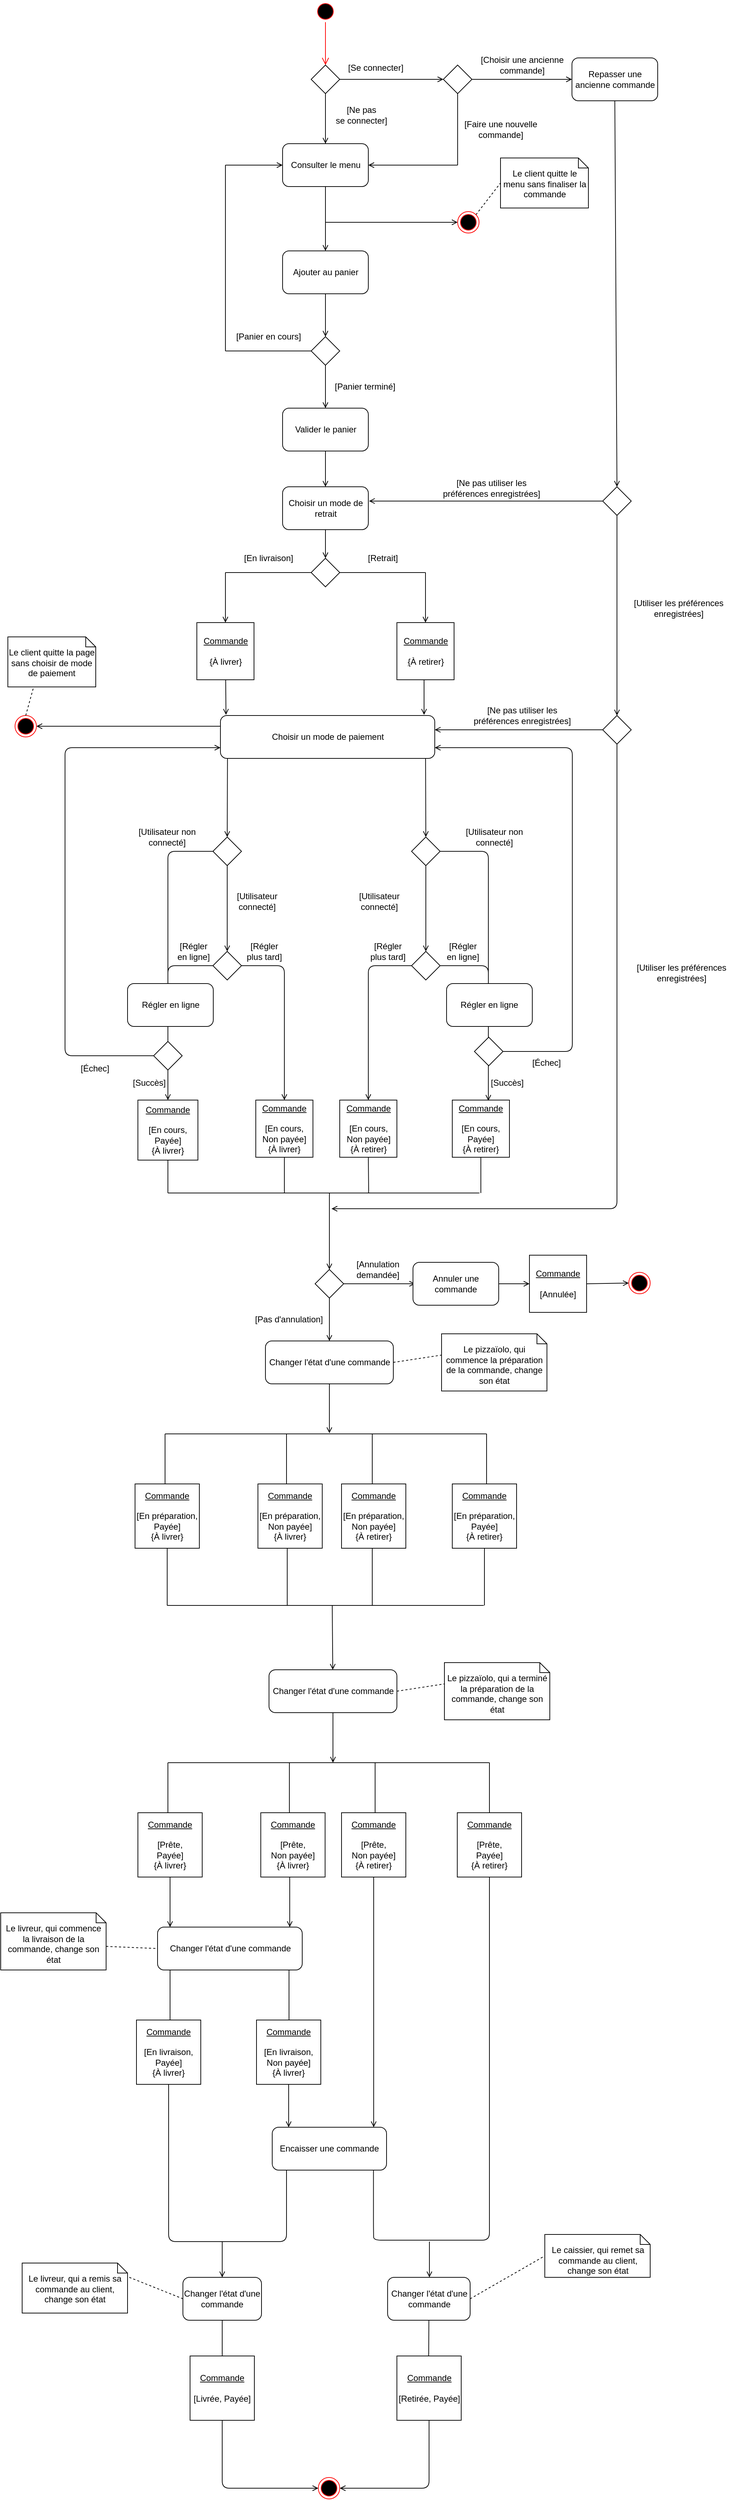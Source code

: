 <mxfile version="13.3.1" type="device"><diagram name="Page-1" id="0783ab3e-0a74-02c8-0abd-f7b4e66b4bec"><mxGraphModel dx="2272" dy="823" grid="1" gridSize="10" guides="1" tooltips="1" connect="1" arrows="1" fold="1" page="1" pageScale="1" pageWidth="850" pageHeight="1100" background="#ffffff" math="0" shadow="0"><root><mxCell id="0"/><mxCell id="1" parent="0"/><mxCell id="glDgm6ormkpjMFwb1LlY-1" value="" style="ellipse;html=1;shape=startState;fillColor=#000000;strokeColor=#ff0000;" parent="1" vertex="1"><mxGeometry x="-30.5" y="470" width="30" height="30" as="geometry"/></mxCell><mxCell id="glDgm6ormkpjMFwb1LlY-2" value="" style="edgeStyle=orthogonalEdgeStyle;html=1;verticalAlign=bottom;endArrow=open;endSize=8;strokeColor=#ff0000;" parent="1" source="glDgm6ormkpjMFwb1LlY-1" edge="1"><mxGeometry relative="1" as="geometry"><mxPoint x="-15.5" y="560" as="targetPoint"/></mxGeometry></mxCell><mxCell id="glDgm6ormkpjMFwb1LlY-3" value="" style="rhombus;whiteSpace=wrap;html=1;" parent="1" vertex="1"><mxGeometry x="-35.5" y="560" width="40" height="40" as="geometry"/></mxCell><mxCell id="glDgm6ormkpjMFwb1LlY-4" value="" style="endArrow=open;html=1;exitX=1;exitY=0.5;exitDx=0;exitDy=0;endFill=0;" parent="1" source="glDgm6ormkpjMFwb1LlY-3" edge="1"><mxGeometry width="50" height="50" relative="1" as="geometry"><mxPoint x="9.5" y="580" as="sourcePoint"/><mxPoint x="149.5" y="580" as="targetPoint"/></mxGeometry></mxCell><mxCell id="glDgm6ormkpjMFwb1LlY-5" value="[Se connecter]" style="text;html=1;strokeColor=none;fillColor=none;align=center;verticalAlign=middle;whiteSpace=wrap;rounded=0;" parent="1" vertex="1"><mxGeometry x="9.5" y="554" width="90" height="20" as="geometry"/></mxCell><mxCell id="glDgm6ormkpjMFwb1LlY-6" value="" style="endArrow=none;html=1;exitX=0.5;exitY=1;exitDx=0;exitDy=0;" parent="1" source="glDgm6ormkpjMFwb1LlY-3" edge="1"><mxGeometry width="50" height="50" relative="1" as="geometry"><mxPoint x="279.5" y="670" as="sourcePoint"/><mxPoint x="-15.5" y="670" as="targetPoint"/></mxGeometry></mxCell><mxCell id="glDgm6ormkpjMFwb1LlY-7" value="[Ne pas&lt;br&gt;se connecter]" style="text;html=1;strokeColor=none;fillColor=none;align=center;verticalAlign=middle;whiteSpace=wrap;rounded=0;" parent="1" vertex="1"><mxGeometry x="-10.5" y="620" width="90" height="20" as="geometry"/></mxCell><mxCell id="t5PYLolgCMdTiSlX-gau-7" value="" style="edgeStyle=orthogonalEdgeStyle;rounded=0;orthogonalLoop=1;jettySize=auto;html=1;startArrow=open;startFill=0;endArrow=none;endFill=0;" parent="1" source="glDgm6ormkpjMFwb1LlY-8" target="glDgm6ormkpjMFwb1LlY-3" edge="1"><mxGeometry relative="1" as="geometry"/></mxCell><mxCell id="glDgm6ormkpjMFwb1LlY-8" value="Consulter le menu" style="rounded=1;whiteSpace=wrap;html=1;" parent="1" vertex="1"><mxGeometry x="-75.5" y="670" width="120" height="60" as="geometry"/></mxCell><mxCell id="glDgm6ormkpjMFwb1LlY-9" value="Repasser une ancienne commande" style="rounded=1;whiteSpace=wrap;html=1;" parent="1" vertex="1"><mxGeometry x="329.5" y="550" width="120" height="60" as="geometry"/></mxCell><mxCell id="glDgm6ormkpjMFwb1LlY-12" value="" style="rhombus;whiteSpace=wrap;html=1;" parent="1" vertex="1"><mxGeometry x="149.5" y="560" width="40" height="40" as="geometry"/></mxCell><mxCell id="glDgm6ormkpjMFwb1LlY-13" value="" style="endArrow=open;html=1;exitX=1;exitY=0.5;exitDx=0;exitDy=0;entryX=0;entryY=0.5;entryDx=0;entryDy=0;endFill=0;" parent="1" source="glDgm6ormkpjMFwb1LlY-12" target="glDgm6ormkpjMFwb1LlY-9" edge="1"><mxGeometry width="50" height="50" relative="1" as="geometry"><mxPoint x="279.5" y="670" as="sourcePoint"/><mxPoint x="329.5" y="620" as="targetPoint"/></mxGeometry></mxCell><mxCell id="glDgm6ormkpjMFwb1LlY-14" value="" style="endArrow=none;html=1;entryX=0.5;entryY=1;entryDx=0;entryDy=0;" parent="1" target="glDgm6ormkpjMFwb1LlY-12" edge="1"><mxGeometry width="50" height="50" relative="1" as="geometry"><mxPoint x="169.5" y="700" as="sourcePoint"/><mxPoint x="329.5" y="620" as="targetPoint"/></mxGeometry></mxCell><mxCell id="glDgm6ormkpjMFwb1LlY-15" value="" style="endArrow=none;html=1;exitX=1;exitY=0.5;exitDx=0;exitDy=0;startArrow=open;startFill=0;" parent="1" source="glDgm6ormkpjMFwb1LlY-8" edge="1"><mxGeometry width="50" height="50" relative="1" as="geometry"><mxPoint x="279.5" y="670" as="sourcePoint"/><mxPoint x="169.5" y="700" as="targetPoint"/></mxGeometry></mxCell><mxCell id="glDgm6ormkpjMFwb1LlY-16" value="" style="endArrow=none;html=1;entryX=0.5;entryY=1;entryDx=0;entryDy=0;endFill=0;startArrow=open;startFill=0;" parent="1" target="glDgm6ormkpjMFwb1LlY-8" edge="1"><mxGeometry width="50" height="50" relative="1" as="geometry"><mxPoint x="-15.5" y="820" as="sourcePoint"/><mxPoint x="369.5" y="790" as="targetPoint"/></mxGeometry></mxCell><mxCell id="glDgm6ormkpjMFwb1LlY-17" value="" style="endArrow=open;html=1;endFill=0;" parent="1" edge="1"><mxGeometry width="50" height="50" relative="1" as="geometry"><mxPoint x="-15.5" y="780" as="sourcePoint"/><mxPoint x="169.5" y="780" as="targetPoint"/></mxGeometry></mxCell><mxCell id="glDgm6ormkpjMFwb1LlY-19" value="&lt;br&gt;Le client quitte le menu sans finaliser la commande" style="shape=note;whiteSpace=wrap;html=1;size=14;verticalAlign=top;align=center;spacingTop=-6;" parent="1" vertex="1"><mxGeometry x="229.5" y="690" width="123" height="70" as="geometry"/></mxCell><mxCell id="glDgm6ormkpjMFwb1LlY-20" value="" style="endArrow=none;dashed=1;html=1;exitX=1;exitY=0;exitDx=0;exitDy=0;entryX=0;entryY=0.5;entryDx=0;entryDy=0;entryPerimeter=0;" parent="1" source="t5PYLolgCMdTiSlX-gau-8" target="glDgm6ormkpjMFwb1LlY-19" edge="1"><mxGeometry width="50" height="50" relative="1" as="geometry"><mxPoint x="203.642" y="765.858" as="sourcePoint"/><mxPoint x="369.5" y="790" as="targetPoint"/></mxGeometry></mxCell><mxCell id="glDgm6ormkpjMFwb1LlY-21" value="Ajouter au panier" style="rounded=1;whiteSpace=wrap;html=1;" parent="1" vertex="1"><mxGeometry x="-75.5" y="820" width="120" height="60" as="geometry"/></mxCell><mxCell id="glDgm6ormkpjMFwb1LlY-22" value="" style="endArrow=open;html=1;exitX=0.5;exitY=1;exitDx=0;exitDy=0;endFill=0;" parent="1" source="glDgm6ormkpjMFwb1LlY-21" edge="1"><mxGeometry width="50" height="50" relative="1" as="geometry"><mxPoint x="214.5" y="840" as="sourcePoint"/><mxPoint x="-15.5" y="940" as="targetPoint"/></mxGeometry></mxCell><mxCell id="glDgm6ormkpjMFwb1LlY-23" value="" style="rhombus;whiteSpace=wrap;html=1;" parent="1" vertex="1"><mxGeometry x="-35.5" y="940" width="40" height="40" as="geometry"/></mxCell><mxCell id="glDgm6ormkpjMFwb1LlY-24" value="" style="endArrow=none;html=1;exitX=0;exitY=0.5;exitDx=0;exitDy=0;" parent="1" source="glDgm6ormkpjMFwb1LlY-23" edge="1"><mxGeometry width="50" height="50" relative="1" as="geometry"><mxPoint x="214.5" y="840" as="sourcePoint"/><mxPoint x="-155.5" y="960" as="targetPoint"/></mxGeometry></mxCell><mxCell id="glDgm6ormkpjMFwb1LlY-25" value="" style="endArrow=none;html=1;" parent="1" edge="1"><mxGeometry width="50" height="50" relative="1" as="geometry"><mxPoint x="-155.5" y="960" as="sourcePoint"/><mxPoint x="-155.5" y="700" as="targetPoint"/><Array as="points"/></mxGeometry></mxCell><mxCell id="glDgm6ormkpjMFwb1LlY-27" value="" style="endArrow=open;html=1;entryX=0;entryY=0.5;entryDx=0;entryDy=0;endFill=0;" parent="1" target="glDgm6ormkpjMFwb1LlY-8" edge="1"><mxGeometry width="50" height="50" relative="1" as="geometry"><mxPoint x="-155.5" y="700" as="sourcePoint"/><mxPoint x="264.5" y="790" as="targetPoint"/></mxGeometry></mxCell><mxCell id="glDgm6ormkpjMFwb1LlY-28" value="" style="endArrow=open;html=1;exitX=0.5;exitY=1;exitDx=0;exitDy=0;entryX=0.5;entryY=0;entryDx=0;entryDy=0;endFill=0;" parent="1" source="glDgm6ormkpjMFwb1LlY-23" target="glDgm6ormkpjMFwb1LlY-32" edge="1"><mxGeometry width="50" height="50" relative="1" as="geometry"><mxPoint x="214.5" y="940" as="sourcePoint"/><mxPoint x="-15.5" y="1060" as="targetPoint"/></mxGeometry></mxCell><mxCell id="glDgm6ormkpjMFwb1LlY-29" value="[Panier terminé]" style="text;html=1;strokeColor=none;fillColor=none;align=center;verticalAlign=middle;whiteSpace=wrap;rounded=0;" parent="1" vertex="1"><mxGeometry x="-10.5" y="1000" width="100" height="20" as="geometry"/></mxCell><mxCell id="glDgm6ormkpjMFwb1LlY-30" value="[Panier en cours]" style="text;html=1;strokeColor=none;fillColor=none;align=center;verticalAlign=middle;whiteSpace=wrap;rounded=0;" parent="1" vertex="1"><mxGeometry x="-145.5" y="930" width="100" height="20" as="geometry"/></mxCell><mxCell id="glDgm6ormkpjMFwb1LlY-32" value="Valider le panier" style="rounded=1;whiteSpace=wrap;html=1;" parent="1" vertex="1"><mxGeometry x="-75.5" y="1040" width="120" height="60" as="geometry"/></mxCell><mxCell id="glDgm6ormkpjMFwb1LlY-33" value="" style="endArrow=open;html=1;exitX=0.5;exitY=1;exitDx=0;exitDy=0;entryX=0.5;entryY=0;entryDx=0;entryDy=0;endFill=0;" parent="1" source="glDgm6ormkpjMFwb1LlY-32" target="glDgm6ormkpjMFwb1LlY-39" edge="1"><mxGeometry width="50" height="50" relative="1" as="geometry"><mxPoint x="134.5" y="940" as="sourcePoint"/><mxPoint x="-15.5" y="1180" as="targetPoint"/></mxGeometry></mxCell><mxCell id="glDgm6ormkpjMFwb1LlY-35" value="" style="rhombus;whiteSpace=wrap;html=1;" parent="1" vertex="1"><mxGeometry x="-35.5" y="1250" width="40" height="40" as="geometry"/></mxCell><mxCell id="glDgm6ormkpjMFwb1LlY-36" value="" style="endArrow=none;html=1;exitX=1;exitY=0.5;exitDx=0;exitDy=0;" parent="1" source="glDgm6ormkpjMFwb1LlY-35" edge="1"><mxGeometry width="50" height="50" relative="1" as="geometry"><mxPoint x="124.5" y="1130" as="sourcePoint"/><mxPoint x="124.5" y="1270" as="targetPoint"/></mxGeometry></mxCell><mxCell id="glDgm6ormkpjMFwb1LlY-37" value="" style="endArrow=none;html=1;exitX=0;exitY=0.5;exitDx=0;exitDy=0;" parent="1" source="glDgm6ormkpjMFwb1LlY-35" edge="1"><mxGeometry width="50" height="50" relative="1" as="geometry"><mxPoint x="124.5" y="1130" as="sourcePoint"/><mxPoint x="-155.5" y="1270" as="targetPoint"/></mxGeometry></mxCell><mxCell id="glDgm6ormkpjMFwb1LlY-38" value="[En livraison]" style="text;html=1;strokeColor=none;fillColor=none;align=center;verticalAlign=middle;whiteSpace=wrap;rounded=0;" parent="1" vertex="1"><mxGeometry x="-135.5" y="1240" width="80" height="20" as="geometry"/></mxCell><mxCell id="glDgm6ormkpjMFwb1LlY-39" value="Choisir un mode de retrait" style="rounded=1;whiteSpace=wrap;html=1;" parent="1" vertex="1"><mxGeometry x="-75.5" y="1150" width="120" height="60" as="geometry"/></mxCell><mxCell id="glDgm6ormkpjMFwb1LlY-40" value="" style="endArrow=open;html=1;exitX=0.5;exitY=1;exitDx=0;exitDy=0;entryX=0.5;entryY=0;entryDx=0;entryDy=0;startArrow=none;startFill=0;endFill=0;" parent="1" source="glDgm6ormkpjMFwb1LlY-39" target="glDgm6ormkpjMFwb1LlY-35" edge="1"><mxGeometry width="50" height="50" relative="1" as="geometry"><mxPoint x="124.5" y="1060" as="sourcePoint"/><mxPoint x="174.5" y="1010" as="targetPoint"/></mxGeometry></mxCell><mxCell id="glDgm6ormkpjMFwb1LlY-41" value="[Retrait]" style="text;html=1;strokeColor=none;fillColor=none;align=center;verticalAlign=middle;whiteSpace=wrap;rounded=0;" parent="1" vertex="1"><mxGeometry x="24.5" y="1240" width="80" height="20" as="geometry"/></mxCell><mxCell id="glDgm6ormkpjMFwb1LlY-42" value="" style="endArrow=open;html=1;entryX=0.5;entryY=0;entryDx=0;entryDy=0;endFill=0;" parent="1" target="glDgm6ormkpjMFwb1LlY-53" edge="1"><mxGeometry width="50" height="50" relative="1" as="geometry"><mxPoint x="124.5" y="1270" as="sourcePoint"/><mxPoint x="124.5" y="1350" as="targetPoint"/></mxGeometry></mxCell><mxCell id="glDgm6ormkpjMFwb1LlY-43" value="" style="endArrow=open;html=1;entryX=0.026;entryY=-0.017;entryDx=0;entryDy=0;entryPerimeter=0;startArrow=none;startFill=0;endFill=0;" parent="1" source="glDgm6ormkpjMFwb1LlY-51" target="glDgm6ormkpjMFwb1LlY-44" edge="1"><mxGeometry width="50" height="50" relative="1" as="geometry"><mxPoint x="-155.5" y="1270" as="sourcePoint"/><mxPoint x="-165.5" y="1330" as="targetPoint"/></mxGeometry></mxCell><mxCell id="glDgm6ormkpjMFwb1LlY-44" value="Choisir un mode de paiement" style="rounded=1;whiteSpace=wrap;html=1;" parent="1" vertex="1"><mxGeometry x="-162.5" y="1470" width="300" height="60" as="geometry"/></mxCell><mxCell id="glDgm6ormkpjMFwb1LlY-45" value="" style="endArrow=open;html=1;exitX=0.5;exitY=1;exitDx=0;exitDy=0;endFill=0;entryX=0.5;entryY=0;entryDx=0;entryDy=0;" parent="1" source="tCuGm7VKqa7q5kzQoh0H-3" target="glDgm6ormkpjMFwb1LlY-54" edge="1"><mxGeometry width="50" height="50" relative="1" as="geometry"><mxPoint x="269.5" y="1400" as="sourcePoint"/><mxPoint x="-217.5" y="1740" as="targetPoint"/></mxGeometry></mxCell><mxCell id="glDgm6ormkpjMFwb1LlY-46" value="" style="endArrow=open;html=1;entryX=0.5;entryY=0;entryDx=0;entryDy=0;startArrow=none;startFill=0;endFill=0;" parent="1" source="tCuGm7VKqa7q5kzQoh0H-11" target="glDgm6ormkpjMFwb1LlY-57" edge="1"><mxGeometry width="50" height="50" relative="1" as="geometry"><mxPoint x="125.5" y="1531" as="sourcePoint"/><mxPoint x="127.5" y="1640" as="targetPoint"/></mxGeometry></mxCell><mxCell id="glDgm6ormkpjMFwb1LlY-50" value="" style="endArrow=none;html=1;" parent="1" source="glDgm6ormkpjMFwb1LlY-54" edge="1"><mxGeometry width="50" height="50" relative="1" as="geometry"><mxPoint x="-233" y="1820" as="sourcePoint"/><mxPoint x="-153" y="1820" as="targetPoint"/></mxGeometry></mxCell><mxCell id="glDgm6ormkpjMFwb1LlY-51" value="&lt;u&gt;Commande&lt;br&gt;&lt;br&gt;{&lt;/u&gt;À livrer}" style="whiteSpace=wrap;html=1;aspect=fixed;" parent="1" vertex="1"><mxGeometry x="-195.5" y="1340" width="80" height="80" as="geometry"/></mxCell><mxCell id="glDgm6ormkpjMFwb1LlY-52" value="" style="endArrow=open;html=1;entryX=0.5;entryY=0;entryDx=0;entryDy=0;startArrow=none;startFill=0;endFill=0;" parent="1" target="glDgm6ormkpjMFwb1LlY-51" edge="1"><mxGeometry width="50" height="50" relative="1" as="geometry"><mxPoint x="-155.5" y="1270" as="sourcePoint"/><mxPoint x="-155.9" y="1470.6" as="targetPoint"/></mxGeometry></mxCell><mxCell id="glDgm6ormkpjMFwb1LlY-53" value="&lt;u&gt;Commande&lt;br&gt;&lt;br&gt;{&lt;/u&gt;À retirer}" style="whiteSpace=wrap;html=1;aspect=fixed;" parent="1" vertex="1"><mxGeometry x="84.5" y="1340" width="80" height="80" as="geometry"/></mxCell><mxCell id="glDgm6ormkpjMFwb1LlY-54" value="" style="rhombus;whiteSpace=wrap;html=1;" parent="1" vertex="1"><mxGeometry x="-173" y="1800" width="40" height="40" as="geometry"/></mxCell><mxCell id="glDgm6ormkpjMFwb1LlY-57" value="" style="rhombus;whiteSpace=wrap;html=1;" parent="1" vertex="1"><mxGeometry x="105" y="1800" width="40" height="40" as="geometry"/></mxCell><mxCell id="glDgm6ormkpjMFwb1LlY-63" value="&lt;u&gt;Commande&lt;br&gt;&lt;/u&gt;&lt;br&gt;[En cours, Non payée]&lt;br&gt;{À retirer}" style="whiteSpace=wrap;html=1;aspect=fixed;" parent="1" vertex="1"><mxGeometry x="4.5" y="2008" width="80" height="80" as="geometry"/></mxCell><mxCell id="glDgm6ormkpjMFwb1LlY-64" value="[Régler en ligne]" style="text;html=1;strokeColor=none;fillColor=none;align=center;verticalAlign=middle;whiteSpace=wrap;rounded=0;" parent="1" vertex="1"><mxGeometry x="-226" y="1790" width="52" height="20" as="geometry"/></mxCell><mxCell id="glDgm6ormkpjMFwb1LlY-65" value="[Régler en ligne]" style="text;html=1;strokeColor=none;fillColor=none;align=center;verticalAlign=middle;whiteSpace=wrap;rounded=0;" parent="1" vertex="1"><mxGeometry x="151" y="1790" width="52" height="20" as="geometry"/></mxCell><mxCell id="glDgm6ormkpjMFwb1LlY-66" value="[Régler plus tard]" style="text;html=1;strokeColor=none;fillColor=none;align=center;verticalAlign=middle;whiteSpace=wrap;rounded=0;" parent="1" vertex="1"><mxGeometry x="-133" y="1790" width="64" height="20" as="geometry"/></mxCell><mxCell id="glDgm6ormkpjMFwb1LlY-67" value="[Régler plus tard]" style="text;html=1;strokeColor=none;fillColor=none;align=center;verticalAlign=middle;whiteSpace=wrap;rounded=0;" parent="1" vertex="1"><mxGeometry x="40" y="1790" width="64" height="20" as="geometry"/></mxCell><mxCell id="glDgm6ormkpjMFwb1LlY-68" value="&lt;u&gt;Commande&lt;br&gt;&lt;/u&gt;&lt;br&gt;[En cours,&lt;br&gt;Payée]&lt;br&gt;{À retirer}" style="whiteSpace=wrap;html=1;aspect=fixed;" parent="1" vertex="1"><mxGeometry x="162" y="2008" width="80" height="80" as="geometry"/></mxCell><mxCell id="glDgm6ormkpjMFwb1LlY-69" value="&lt;u&gt;Commande&lt;br&gt;&lt;/u&gt;&lt;br&gt;[En cours,&lt;br&gt;Non payée]&lt;br&gt;{À livrer}" style="whiteSpace=wrap;html=1;aspect=fixed;" parent="1" vertex="1"><mxGeometry x="-113" y="2008" width="80" height="80" as="geometry"/></mxCell><mxCell id="glDgm6ormkpjMFwb1LlY-70" value="&lt;u&gt;Commande&lt;br&gt;&lt;/u&gt;&lt;br&gt;[En cours,&lt;br&gt;Payée]&lt;br&gt;{À livrer}" style="whiteSpace=wrap;html=1;aspect=fixed;" parent="1" vertex="1"><mxGeometry x="-278" y="2008" width="84" height="84" as="geometry"/></mxCell><mxCell id="glDgm6ormkpjMFwb1LlY-71" value="" style="endArrow=none;html=1;exitX=0.5;exitY=1;exitDx=0;exitDy=0;" parent="1" source="glDgm6ormkpjMFwb1LlY-70" edge="1"><mxGeometry width="50" height="50" relative="1" as="geometry"><mxPoint x="-90" y="2088" as="sourcePoint"/><mxPoint x="-236" y="2138" as="targetPoint"/></mxGeometry></mxCell><mxCell id="glDgm6ormkpjMFwb1LlY-72" value="" style="endArrow=none;html=1;exitX=0.5;exitY=1;exitDx=0;exitDy=0;" parent="1" source="glDgm6ormkpjMFwb1LlY-69" edge="1"><mxGeometry width="50" height="50" relative="1" as="geometry"><mxPoint x="-90" y="2088" as="sourcePoint"/><mxPoint x="-73" y="2138" as="targetPoint"/></mxGeometry></mxCell><mxCell id="glDgm6ormkpjMFwb1LlY-73" value="" style="endArrow=none;html=1;exitX=0.5;exitY=1;exitDx=0;exitDy=0;" parent="1" source="glDgm6ormkpjMFwb1LlY-68" edge="1"><mxGeometry width="50" height="50" relative="1" as="geometry"><mxPoint x="-90" y="2088" as="sourcePoint"/><mxPoint x="202" y="2138" as="targetPoint"/></mxGeometry></mxCell><mxCell id="glDgm6ormkpjMFwb1LlY-74" value="" style="endArrow=none;html=1;exitX=0.5;exitY=1;exitDx=0;exitDy=0;" parent="1" source="glDgm6ormkpjMFwb1LlY-63" edge="1"><mxGeometry width="50" height="50" relative="1" as="geometry"><mxPoint x="220" y="2128" as="sourcePoint"/><mxPoint x="45" y="2138" as="targetPoint"/></mxGeometry></mxCell><mxCell id="glDgm6ormkpjMFwb1LlY-77" value="" style="endArrow=none;html=1;" parent="1" edge="1"><mxGeometry width="50" height="50" relative="1" as="geometry"><mxPoint x="-236" y="2138" as="sourcePoint"/><mxPoint x="200" y="2138" as="targetPoint"/></mxGeometry></mxCell><mxCell id="glDgm6ormkpjMFwb1LlY-78" value="" style="endArrow=none;html=1;endFill=0;startArrow=open;startFill=0;exitX=0.5;exitY=0;exitDx=0;exitDy=0;" parent="1" source="glDgm6ormkpjMFwb1LlY-80" edge="1"><mxGeometry width="50" height="50" relative="1" as="geometry"><mxPoint x="-10" y="2198" as="sourcePoint"/><mxPoint x="-10" y="2138" as="targetPoint"/></mxGeometry></mxCell><mxCell id="glDgm6ormkpjMFwb1LlY-80" value="" style="rhombus;whiteSpace=wrap;html=1;" parent="1" vertex="1"><mxGeometry x="-30" y="2245" width="40" height="40" as="geometry"/></mxCell><mxCell id="glDgm6ormkpjMFwb1LlY-100" value="" style="endArrow=none;html=1;entryX=0.5;entryY=1;entryDx=0;entryDy=0;exitX=0.5;exitY=0;exitDx=0;exitDy=0;endFill=0;startArrow=open;startFill=0;" parent="1" source="glDgm6ormkpjMFwb1LlY-101" target="glDgm6ormkpjMFwb1LlY-9" edge="1"><mxGeometry width="50" height="50" relative="1" as="geometry"><mxPoint x="392.5" y="1130" as="sourcePoint"/><mxPoint x="42.5" y="970" as="targetPoint"/></mxGeometry></mxCell><mxCell id="glDgm6ormkpjMFwb1LlY-101" value="" style="rhombus;whiteSpace=wrap;html=1;" parent="1" vertex="1"><mxGeometry x="372.5" y="1150" width="40" height="40" as="geometry"/></mxCell><mxCell id="glDgm6ormkpjMFwb1LlY-104" value="" style="endArrow=none;html=1;entryX=0;entryY=0.5;entryDx=0;entryDy=0;exitX=1.008;exitY=0.333;exitDx=0;exitDy=0;exitPerimeter=0;startArrow=open;startFill=0;" parent="1" source="glDgm6ormkpjMFwb1LlY-39" target="glDgm6ormkpjMFwb1LlY-101" edge="1"><mxGeometry width="50" height="50" relative="1" as="geometry"><mxPoint x="-7.5" y="1020" as="sourcePoint"/><mxPoint x="42.5" y="970" as="targetPoint"/></mxGeometry></mxCell><mxCell id="glDgm6ormkpjMFwb1LlY-105" value="[Ne pas utiliser les préférences enregistrées]" style="text;html=1;strokeColor=none;fillColor=none;align=center;verticalAlign=middle;whiteSpace=wrap;rounded=0;" parent="1" vertex="1"><mxGeometry x="137.5" y="1142" width="158" height="20" as="geometry"/></mxCell><mxCell id="glDgm6ormkpjMFwb1LlY-106" value="" style="endArrow=none;html=1;entryX=0.5;entryY=1;entryDx=0;entryDy=0;startArrow=open;startFill=0;" parent="1" target="glDgm6ormkpjMFwb1LlY-101" edge="1"><mxGeometry width="50" height="50" relative="1" as="geometry"><mxPoint x="392.5" y="1470" as="sourcePoint"/><mxPoint x="42.5" y="1270" as="targetPoint"/></mxGeometry></mxCell><mxCell id="glDgm6ormkpjMFwb1LlY-107" value="[Utiliser les préférences enregistrées]" style="text;html=1;strokeColor=none;fillColor=none;align=center;verticalAlign=middle;whiteSpace=wrap;rounded=0;" parent="1" vertex="1"><mxGeometry x="409" y="1310" width="140" height="20" as="geometry"/></mxCell><mxCell id="glDgm6ormkpjMFwb1LlY-110" value="" style="rhombus;whiteSpace=wrap;html=1;" parent="1" vertex="1"><mxGeometry x="372.5" y="1470" width="40" height="40" as="geometry"/></mxCell><mxCell id="glDgm6ormkpjMFwb1LlY-111" value="" style="endArrow=none;html=1;entryX=0;entryY=0.5;entryDx=0;entryDy=0;exitX=1;exitY=0.333;exitDx=0;exitDy=0;exitPerimeter=0;startArrow=open;startFill=0;" parent="1" source="glDgm6ormkpjMFwb1LlY-44" target="glDgm6ormkpjMFwb1LlY-110" edge="1"><mxGeometry width="50" height="50" relative="1" as="geometry"><mxPoint x="-7.5" y="1520" as="sourcePoint"/><mxPoint x="42.5" y="1470" as="targetPoint"/></mxGeometry></mxCell><mxCell id="glDgm6ormkpjMFwb1LlY-119" value="" style="ellipse;html=1;shape=endState;fillColor=#000000;strokeColor=#ff0000;" parent="1" vertex="1"><mxGeometry x="-25.5" y="3935" width="30" height="30" as="geometry"/></mxCell><mxCell id="t5PYLolgCMdTiSlX-gau-1" value="[Choisir une ancienne commande]" style="text;html=1;strokeColor=none;fillColor=none;align=center;verticalAlign=middle;whiteSpace=wrap;rounded=0;" parent="1" vertex="1"><mxGeometry x="199.5" y="550" width="120" height="20" as="geometry"/></mxCell><mxCell id="t5PYLolgCMdTiSlX-gau-2" value="[Faire une nouvelle commande]" style="text;html=1;strokeColor=none;fillColor=none;align=center;verticalAlign=middle;whiteSpace=wrap;rounded=0;" parent="1" vertex="1"><mxGeometry x="169.5" y="640" width="120" height="20" as="geometry"/></mxCell><mxCell id="t5PYLolgCMdTiSlX-gau-3" value="[Utiliser les préférences enregistrées]" style="text;html=1;strokeColor=none;fillColor=none;align=center;verticalAlign=middle;whiteSpace=wrap;rounded=0;" parent="1" vertex="1"><mxGeometry x="412.5" y="1820" width="140" height="20" as="geometry"/></mxCell><mxCell id="t5PYLolgCMdTiSlX-gau-4" value="[Ne pas utiliser les préférences enregistrées]" style="text;html=1;strokeColor=none;fillColor=none;align=center;verticalAlign=middle;whiteSpace=wrap;rounded=0;" parent="1" vertex="1"><mxGeometry x="180.5" y="1460" width="158" height="20" as="geometry"/></mxCell><mxCell id="t5PYLolgCMdTiSlX-gau-8" value="" style="ellipse;html=1;shape=endState;fillColor=#000000;strokeColor=#ff0000;" parent="1" vertex="1"><mxGeometry x="169.5" y="765" width="30" height="30" as="geometry"/></mxCell><mxCell id="t5PYLolgCMdTiSlX-gau-39" value="" style="endArrow=none;html=1;exitX=0.5;exitY=1;exitDx=0;exitDy=0;" parent="1" source="t5PYLolgCMdTiSlX-gau-18" edge="1"><mxGeometry width="50" height="50" relative="1" as="geometry"><mxPoint x="-190" y="2695" as="sourcePoint"/><mxPoint x="-237" y="2715" as="targetPoint"/></mxGeometry></mxCell><mxCell id="glDgm6ormkpjMFwb1LlY-85" value="" style="endArrow=open;html=1;exitX=0.5;exitY=1;exitDx=0;exitDy=0;endFill=0;entryX=0.5;entryY=0;entryDx=0;entryDy=0;" parent="1" source="glDgm6ormkpjMFwb1LlY-80" target="glDgm6ormkpjMFwb1LlY-120" edge="1"><mxGeometry width="50" height="50" relative="1" as="geometry"><mxPoint x="-20" y="2255" as="sourcePoint"/><mxPoint x="30" y="2320" as="targetPoint"/></mxGeometry></mxCell><mxCell id="glDgm6ormkpjMFwb1LlY-115" value="[Pas d'annulation]" style="text;html=1;strokeColor=none;fillColor=none;align=center;verticalAlign=middle;whiteSpace=wrap;rounded=0;" parent="1" vertex="1"><mxGeometry x="-120" y="2305" width="107" height="20" as="geometry"/></mxCell><mxCell id="glDgm6ormkpjMFwb1LlY-120" value="Changer l'état d'une commande" style="rounded=1;whiteSpace=wrap;html=1;" parent="1" vertex="1"><mxGeometry x="-99.5" y="2345" width="179" height="60" as="geometry"/></mxCell><mxCell id="glDgm6ormkpjMFwb1LlY-121" value="" style="endArrow=open;html=1;endFill=0;exitX=0.5;exitY=1;exitDx=0;exitDy=0;" parent="1" source="glDgm6ormkpjMFwb1LlY-120" edge="1"><mxGeometry width="50" height="50" relative="1" as="geometry"><mxPoint x="-10" y="2420" as="sourcePoint"/><mxPoint x="-10" y="2474" as="targetPoint"/></mxGeometry></mxCell><mxCell id="t5PYLolgCMdTiSlX-gau-10" value="" style="endArrow=none;dashed=1;html=1;exitX=1;exitY=0.5;exitDx=0;exitDy=0;entryX=0.004;entryY=0.371;entryDx=0;entryDy=0;entryPerimeter=0;" parent="1" source="glDgm6ormkpjMFwb1LlY-120" target="t5PYLolgCMdTiSlX-gau-11" edge="1"><mxGeometry width="50" height="50" relative="1" as="geometry"><mxPoint x="200" y="2445" as="sourcePoint"/><mxPoint x="150" y="2355" as="targetPoint"/></mxGeometry></mxCell><mxCell id="t5PYLolgCMdTiSlX-gau-11" value="&lt;br&gt;Le pizzaïolo, qui commence la préparation de la commande, change son état" style="shape=note;whiteSpace=wrap;html=1;size=14;verticalAlign=top;align=center;spacingTop=-6;" parent="1" vertex="1"><mxGeometry x="147" y="2335" width="147.5" height="80" as="geometry"/></mxCell><mxCell id="t5PYLolgCMdTiSlX-gau-13" value="" style="endArrow=none;html=1;" parent="1" edge="1"><mxGeometry width="50" height="50" relative="1" as="geometry"><mxPoint x="-240" y="2475" as="sourcePoint"/><mxPoint x="210" y="2475" as="targetPoint"/></mxGeometry></mxCell><mxCell id="t5PYLolgCMdTiSlX-gau-14" value="" style="endArrow=none;html=1;" parent="1" edge="1"><mxGeometry width="50" height="50" relative="1" as="geometry"><mxPoint x="210" y="2475" as="sourcePoint"/><mxPoint x="210" y="2545" as="targetPoint"/></mxGeometry></mxCell><mxCell id="t5PYLolgCMdTiSlX-gau-15" value="" style="endArrow=none;html=1;" parent="1" edge="1"><mxGeometry width="50" height="50" relative="1" as="geometry"><mxPoint x="50" y="2475" as="sourcePoint"/><mxPoint x="50" y="2545" as="targetPoint"/></mxGeometry></mxCell><mxCell id="t5PYLolgCMdTiSlX-gau-16" value="" style="endArrow=none;html=1;" parent="1" edge="1"><mxGeometry width="50" height="50" relative="1" as="geometry"><mxPoint x="-70" y="2475" as="sourcePoint"/><mxPoint x="-70" y="2545" as="targetPoint"/></mxGeometry></mxCell><mxCell id="t5PYLolgCMdTiSlX-gau-17" value="" style="endArrow=none;html=1;" parent="1" edge="1"><mxGeometry width="50" height="50" relative="1" as="geometry"><mxPoint x="-240" y="2475" as="sourcePoint"/><mxPoint x="-240" y="2545" as="targetPoint"/></mxGeometry></mxCell><mxCell id="t5PYLolgCMdTiSlX-gau-18" value="&lt;u&gt;Commande&lt;br&gt;&lt;/u&gt;&lt;br&gt;[En préparation,&lt;br&gt;Payée]&lt;br&gt;{À livrer}" style="whiteSpace=wrap;html=1;aspect=fixed;" parent="1" vertex="1"><mxGeometry x="-282" y="2545" width="90" height="90" as="geometry"/></mxCell><mxCell id="t5PYLolgCMdTiSlX-gau-19" value="&lt;u&gt;Commande&lt;br&gt;&lt;/u&gt;&lt;br&gt;[En préparation,&lt;br&gt;Non payée]&lt;br&gt;{À livrer}" style="whiteSpace=wrap;html=1;aspect=fixed;" parent="1" vertex="1"><mxGeometry x="-110" y="2545" width="90" height="90" as="geometry"/></mxCell><mxCell id="t5PYLolgCMdTiSlX-gau-20" value="&lt;u&gt;Commande&lt;br&gt;&lt;/u&gt;&lt;br&gt;[En préparation,&lt;br&gt;Payée]&lt;br&gt;{À retirer}" style="whiteSpace=wrap;html=1;aspect=fixed;" parent="1" vertex="1"><mxGeometry x="162" y="2545" width="90" height="90" as="geometry"/></mxCell><mxCell id="t5PYLolgCMdTiSlX-gau-21" value="&lt;u&gt;Commande&lt;br&gt;&lt;/u&gt;&lt;br&gt;[En préparation, Non payée]&lt;br&gt;{À retirer}" style="whiteSpace=wrap;html=1;aspect=fixed;" parent="1" vertex="1"><mxGeometry x="7" y="2545" width="90" height="90" as="geometry"/></mxCell><mxCell id="t5PYLolgCMdTiSlX-gau-40" value="" style="endArrow=none;html=1;exitX=0.5;exitY=1;exitDx=0;exitDy=0;" parent="1" edge="1"><mxGeometry width="50" height="50" relative="1" as="geometry"><mxPoint x="-69" y="2635" as="sourcePoint"/><mxPoint x="-69" y="2715" as="targetPoint"/></mxGeometry></mxCell><mxCell id="t5PYLolgCMdTiSlX-gau-42" value="" style="endArrow=none;html=1;exitX=0.5;exitY=1;exitDx=0;exitDy=0;" parent="1" edge="1"><mxGeometry width="50" height="50" relative="1" as="geometry"><mxPoint x="50" y="2635" as="sourcePoint"/><mxPoint x="50" y="2715" as="targetPoint"/></mxGeometry></mxCell><mxCell id="t5PYLolgCMdTiSlX-gau-43" value="" style="endArrow=none;html=1;exitX=0.5;exitY=1;exitDx=0;exitDy=0;" parent="1" edge="1"><mxGeometry width="50" height="50" relative="1" as="geometry"><mxPoint x="207" y="2635" as="sourcePoint"/><mxPoint x="207" y="2715" as="targetPoint"/></mxGeometry></mxCell><mxCell id="t5PYLolgCMdTiSlX-gau-44" value="" style="endArrow=none;html=1;" parent="1" edge="1"><mxGeometry width="50" height="50" relative="1" as="geometry"><mxPoint x="-237" y="2715" as="sourcePoint"/><mxPoint x="206" y="2715" as="targetPoint"/></mxGeometry></mxCell><mxCell id="t5PYLolgCMdTiSlX-gau-24" value="" style="endArrow=open;html=1;endFill=0;" parent="1" target="t5PYLolgCMdTiSlX-gau-26" edge="1"><mxGeometry width="50" height="50" relative="1" as="geometry"><mxPoint x="-6" y="2715" as="sourcePoint"/><mxPoint x="70" y="2765" as="targetPoint"/></mxGeometry></mxCell><mxCell id="t5PYLolgCMdTiSlX-gau-26" value="Changer l'état d'une commande" style="rounded=1;whiteSpace=wrap;html=1;" parent="1" vertex="1"><mxGeometry x="-94.5" y="2805" width="179" height="60" as="geometry"/></mxCell><mxCell id="t5PYLolgCMdTiSlX-gau-27" value="" style="endArrow=open;html=1;exitX=0.5;exitY=1;exitDx=0;exitDy=0;endFill=0;" parent="1" source="t5PYLolgCMdTiSlX-gau-26" edge="1"><mxGeometry width="50" height="50" relative="1" as="geometry"><mxPoint x="-6" y="2835" as="sourcePoint"/><mxPoint x="-5" y="2935" as="targetPoint"/></mxGeometry></mxCell><mxCell id="t5PYLolgCMdTiSlX-gau-28" value="" style="endArrow=none;dashed=1;html=1;exitX=1;exitY=0.5;exitDx=0;exitDy=0;entryX=0.004;entryY=0.371;entryDx=0;entryDy=0;entryPerimeter=0;" parent="1" source="t5PYLolgCMdTiSlX-gau-26" target="t5PYLolgCMdTiSlX-gau-29" edge="1"><mxGeometry width="50" height="50" relative="1" as="geometry"><mxPoint x="204" y="2905" as="sourcePoint"/><mxPoint x="154" y="2815" as="targetPoint"/></mxGeometry></mxCell><mxCell id="t5PYLolgCMdTiSlX-gau-29" value="&lt;br&gt;Le pizzaïolo, qui a terminé la préparation de la commande, change son état" style="shape=note;whiteSpace=wrap;html=1;size=14;verticalAlign=top;align=center;spacingTop=-6;" parent="1" vertex="1"><mxGeometry x="151" y="2795" width="147.5" height="80" as="geometry"/></mxCell><mxCell id="t5PYLolgCMdTiSlX-gau-30" value="" style="endArrow=none;html=1;" parent="1" edge="1"><mxGeometry width="50" height="50" relative="1" as="geometry"><mxPoint x="-236" y="2935" as="sourcePoint"/><mxPoint x="214" y="2935" as="targetPoint"/></mxGeometry></mxCell><mxCell id="t5PYLolgCMdTiSlX-gau-31" value="" style="endArrow=none;html=1;" parent="1" edge="1"><mxGeometry width="50" height="50" relative="1" as="geometry"><mxPoint x="214" y="2935" as="sourcePoint"/><mxPoint x="214" y="3005" as="targetPoint"/></mxGeometry></mxCell><mxCell id="t5PYLolgCMdTiSlX-gau-32" value="" style="endArrow=none;html=1;" parent="1" edge="1"><mxGeometry width="50" height="50" relative="1" as="geometry"><mxPoint x="54" y="2935" as="sourcePoint"/><mxPoint x="54" y="3005" as="targetPoint"/></mxGeometry></mxCell><mxCell id="t5PYLolgCMdTiSlX-gau-33" value="" style="endArrow=none;html=1;" parent="1" edge="1"><mxGeometry width="50" height="50" relative="1" as="geometry"><mxPoint x="-66" y="2935" as="sourcePoint"/><mxPoint x="-66" y="3005" as="targetPoint"/></mxGeometry></mxCell><mxCell id="t5PYLolgCMdTiSlX-gau-34" value="" style="endArrow=none;html=1;" parent="1" edge="1"><mxGeometry width="50" height="50" relative="1" as="geometry"><mxPoint x="-236" y="2935" as="sourcePoint"/><mxPoint x="-236" y="3005" as="targetPoint"/></mxGeometry></mxCell><mxCell id="t5PYLolgCMdTiSlX-gau-35" value="&lt;u&gt;Commande&lt;br&gt;&lt;/u&gt;&lt;br&gt;[Prête,&lt;br&gt;Payée]&lt;br&gt;{À livrer}" style="whiteSpace=wrap;html=1;aspect=fixed;" parent="1" vertex="1"><mxGeometry x="-278" y="3005" width="90" height="90" as="geometry"/></mxCell><mxCell id="t5PYLolgCMdTiSlX-gau-36" value="&lt;u&gt;Commande&lt;br&gt;&lt;/u&gt;&lt;br&gt;[Prête,&lt;br&gt;Non payée]&lt;br&gt;{À livrer}" style="whiteSpace=wrap;html=1;aspect=fixed;" parent="1" vertex="1"><mxGeometry x="-106" y="3005" width="90" height="90" as="geometry"/></mxCell><mxCell id="t5PYLolgCMdTiSlX-gau-37" value="&lt;u&gt;Commande&lt;br&gt;&lt;/u&gt;&lt;br&gt;[Prête,&lt;br&gt;Payée]&lt;br&gt;{À retirer}" style="whiteSpace=wrap;html=1;aspect=fixed;" parent="1" vertex="1"><mxGeometry x="169" y="3005" width="90" height="90" as="geometry"/></mxCell><mxCell id="t5PYLolgCMdTiSlX-gau-38" value="&lt;u&gt;Commande&lt;br&gt;&lt;/u&gt;&lt;br&gt;[Prête, &lt;br&gt;Non payée]&lt;br&gt;{À retirer}" style="whiteSpace=wrap;html=1;aspect=fixed;" parent="1" vertex="1"><mxGeometry x="7" y="3005" width="90" height="90" as="geometry"/></mxCell><mxCell id="t5PYLolgCMdTiSlX-gau-58" value="" style="endArrow=open;html=1;exitX=0.5;exitY=1;exitDx=0;exitDy=0;endFill=0;" parent="1" source="t5PYLolgCMdTiSlX-gau-35" edge="1"><mxGeometry width="50" height="50" relative="1" as="geometry"><mxPoint x="170" y="3135" as="sourcePoint"/><mxPoint x="-233" y="3165" as="targetPoint"/></mxGeometry></mxCell><mxCell id="t5PYLolgCMdTiSlX-gau-59" value="" style="endArrow=open;html=1;exitX=0.5;exitY=1;exitDx=0;exitDy=0;endFill=0;" parent="1" edge="1"><mxGeometry width="50" height="50" relative="1" as="geometry"><mxPoint x="-65.5" y="3095" as="sourcePoint"/><mxPoint x="-65.5" y="3165" as="targetPoint"/></mxGeometry></mxCell><mxCell id="t5PYLolgCMdTiSlX-gau-60" value="Changer l'état d'une commande" style="rounded=1;whiteSpace=wrap;html=1;" parent="1" vertex="1"><mxGeometry x="-250.5" y="3165" width="202.5" height="60" as="geometry"/></mxCell><mxCell id="t5PYLolgCMdTiSlX-gau-61" value="&lt;br&gt;Le livreur, qui commence la livraison de la commande, change son état" style="shape=note;whiteSpace=wrap;html=1;size=14;verticalAlign=top;align=center;spacingTop=-6;" parent="1" vertex="1"><mxGeometry x="-470" y="3145" width="147.5" height="80" as="geometry"/></mxCell><mxCell id="t5PYLolgCMdTiSlX-gau-62" value="" style="endArrow=none;dashed=1;html=1;exitX=0;exitY=0;exitDx=147.5;exitDy=47;exitPerimeter=0;entryX=0;entryY=0.5;entryDx=0;entryDy=0;" parent="1" source="t5PYLolgCMdTiSlX-gau-61" target="t5PYLolgCMdTiSlX-gau-60" edge="1"><mxGeometry width="50" height="50" relative="1" as="geometry"><mxPoint x="170" y="3135" as="sourcePoint"/><mxPoint x="220" y="3085" as="targetPoint"/></mxGeometry></mxCell><mxCell id="t5PYLolgCMdTiSlX-gau-45" value="" style="endArrow=none;html=1;exitX=0.5;exitY=1;exitDx=0;exitDy=0;" parent="1" edge="1"><mxGeometry width="50" height="50" relative="1" as="geometry"><mxPoint x="-233" y="3225" as="sourcePoint"/><mxPoint x="-233" y="3295" as="targetPoint"/></mxGeometry></mxCell><mxCell id="t5PYLolgCMdTiSlX-gau-49" value="" style="endArrow=none;html=1;exitX=0.5;exitY=1;exitDx=0;exitDy=0;" parent="1" edge="1"><mxGeometry width="50" height="50" relative="1" as="geometry"><mxPoint x="-66.5" y="3225" as="sourcePoint"/><mxPoint x="-66.5" y="3295" as="targetPoint"/></mxGeometry></mxCell><mxCell id="t5PYLolgCMdTiSlX-gau-50" value="&lt;u&gt;Commande&lt;br&gt;&lt;/u&gt;&lt;br&gt;[En livraison,&lt;br&gt;Payée]&lt;br&gt;{À livrer}" style="whiteSpace=wrap;html=1;aspect=fixed;" parent="1" vertex="1"><mxGeometry x="-280" y="3295" width="90" height="90" as="geometry"/></mxCell><mxCell id="t5PYLolgCMdTiSlX-gau-51" value="&lt;u&gt;Commande&lt;br&gt;&lt;/u&gt;&lt;br&gt;[En livraison,&lt;br&gt;Non payée]&lt;br&gt;{À livrer}" style="whiteSpace=wrap;html=1;aspect=fixed;" parent="1" vertex="1"><mxGeometry x="-112" y="3295" width="90" height="90" as="geometry"/></mxCell><mxCell id="t5PYLolgCMdTiSlX-gau-68" value="" style="endArrow=none;html=1;entryX=0.5;entryY=1;entryDx=0;entryDy=0;endFill=0;startArrow=open;startFill=0;" parent="1" target="t5PYLolgCMdTiSlX-gau-38" edge="1"><mxGeometry width="50" height="50" relative="1" as="geometry"><mxPoint x="52" y="3445" as="sourcePoint"/><mxPoint x="120" y="3205" as="targetPoint"/></mxGeometry></mxCell><mxCell id="t5PYLolgCMdTiSlX-gau-69" value="" style="endArrow=none;html=1;entryX=0.5;entryY=1;entryDx=0;entryDy=0;startArrow=none;startFill=0;" parent="1" target="t5PYLolgCMdTiSlX-gau-37" edge="1"><mxGeometry width="50" height="50" relative="1" as="geometry"><mxPoint x="214" y="3525" as="sourcePoint"/><mxPoint x="120" y="3205" as="targetPoint"/></mxGeometry></mxCell><mxCell id="t5PYLolgCMdTiSlX-gau-70" value="&lt;br&gt;Le caissier, qui remet sa commande au client, change son état" style="shape=note;whiteSpace=wrap;html=1;size=14;verticalAlign=top;align=center;spacingTop=-6;" parent="1" vertex="1"><mxGeometry x="291.5" y="3595" width="147.5" height="60" as="geometry"/></mxCell><mxCell id="t5PYLolgCMdTiSlX-gau-71" value="" style="endArrow=none;dashed=1;html=1;entryX=0;entryY=0.5;entryDx=0;entryDy=0;entryPerimeter=0;exitX=1;exitY=0.5;exitDx=0;exitDy=0;" parent="1" source="t5PYLolgCMdTiSlX-gau-90" target="t5PYLolgCMdTiSlX-gau-70" edge="1"><mxGeometry width="50" height="50" relative="1" as="geometry"><mxPoint x="271.75" y="3475" as="sourcePoint"/><mxPoint x="120" y="3205" as="targetPoint"/></mxGeometry></mxCell><mxCell id="t5PYLolgCMdTiSlX-gau-74" value="" style="endArrow=none;html=1;exitX=0.95;exitY=-0.017;exitDx=0;exitDy=0;exitPerimeter=0;endFill=0;startArrow=open;startFill=0;" parent="1" source="glDgm6ormkpjMFwb1LlY-44" edge="1"><mxGeometry width="50" height="50" relative="1" as="geometry"><mxPoint x="72.5" y="1300" as="sourcePoint"/><mxPoint x="122.5" y="1420" as="targetPoint"/></mxGeometry></mxCell><mxCell id="t5PYLolgCMdTiSlX-gau-76" value="" style="endArrow=none;html=1;entryX=0.5;entryY=1;entryDx=0;entryDy=0;endFill=0;startArrow=open;startFill=0;" parent="1" target="t5PYLolgCMdTiSlX-gau-51" edge="1"><mxGeometry width="50" height="50" relative="1" as="geometry"><mxPoint x="-67" y="3445" as="sourcePoint"/><mxPoint x="120" y="3405" as="targetPoint"/></mxGeometry></mxCell><mxCell id="t5PYLolgCMdTiSlX-gau-77" value="Encaisser une commande" style="rounded=1;whiteSpace=wrap;html=1;" parent="1" vertex="1"><mxGeometry x="-90" y="3445" width="160" height="60" as="geometry"/></mxCell><mxCell id="t5PYLolgCMdTiSlX-gau-78" value="" style="endArrow=none;html=1;entryX=0.5;entryY=1;entryDx=0;entryDy=0;endFill=0;startArrow=none;startFill=0;edgeStyle=orthogonalEdgeStyle;" parent="1" target="t5PYLolgCMdTiSlX-gau-50" edge="1"><mxGeometry width="50" height="50" relative="1" as="geometry"><mxPoint x="-150" y="3605" as="sourcePoint"/><mxPoint x="120" y="3405" as="targetPoint"/><Array as="points"><mxPoint x="-235" y="3575"/><mxPoint x="-235" y="3575"/></Array></mxGeometry></mxCell><mxCell id="t5PYLolgCMdTiSlX-gau-79" value="" style="endArrow=none;html=1;endFill=0;edgeStyle=orthogonalEdgeStyle;" parent="1" edge="1"><mxGeometry width="50" height="50" relative="1" as="geometry"><mxPoint x="-70" y="3505" as="sourcePoint"/><mxPoint x="-150" y="3605" as="targetPoint"/><Array as="points"><mxPoint x="-70" y="3605"/><mxPoint x="-150" y="3605"/></Array></mxGeometry></mxCell><mxCell id="t5PYLolgCMdTiSlX-gau-80" value="" style="endArrow=none;html=1;endFill=0;edgeStyle=orthogonalEdgeStyle;" parent="1" edge="1"><mxGeometry width="50" height="50" relative="1" as="geometry"><mxPoint x="51.71" y="3505" as="sourcePoint"/><mxPoint x="130" y="3603" as="targetPoint"/><Array as="points"><mxPoint x="52" y="3585"/><mxPoint x="52" y="3585"/></Array></mxGeometry></mxCell><mxCell id="t5PYLolgCMdTiSlX-gau-81" value="" style="endArrow=none;html=1;entryX=0.5;entryY=1;entryDx=0;entryDy=0;endFill=0;startArrow=none;startFill=0;edgeStyle=orthogonalEdgeStyle;" parent="1" edge="1"><mxGeometry width="50" height="50" relative="1" as="geometry"><mxPoint x="130" y="3603" as="sourcePoint"/><mxPoint x="214" y="3505" as="targetPoint"/><Array as="points"><mxPoint x="130" y="3603"/><mxPoint x="214" y="3603"/></Array></mxGeometry></mxCell><mxCell id="t5PYLolgCMdTiSlX-gau-82" value="" style="endArrow=none;html=1;endFill=0;startArrow=open;startFill=0;" parent="1" source="t5PYLolgCMdTiSlX-gau-83" edge="1"><mxGeometry width="50" height="50" relative="1" as="geometry"><mxPoint x="-160" y="3725" as="sourcePoint"/><mxPoint x="-160" y="3605" as="targetPoint"/></mxGeometry></mxCell><mxCell id="t5PYLolgCMdTiSlX-gau-83" value="Changer l'état d'une commande" style="rounded=1;whiteSpace=wrap;html=1;" parent="1" vertex="1"><mxGeometry x="-215" y="3655" width="110" height="60" as="geometry"/></mxCell><mxCell id="t5PYLolgCMdTiSlX-gau-84" value="" style="endArrow=none;html=1;" parent="1" target="t5PYLolgCMdTiSlX-gau-83" edge="1"><mxGeometry width="50" height="50" relative="1" as="geometry"><mxPoint x="-160" y="3765" as="sourcePoint"/><mxPoint x="-160.0" y="3605" as="targetPoint"/></mxGeometry></mxCell><mxCell id="t5PYLolgCMdTiSlX-gau-85" value="&lt;br&gt;Le livreur, qui a remis sa commande au client, change son état" style="shape=note;whiteSpace=wrap;html=1;size=14;verticalAlign=top;align=center;spacingTop=-6;" parent="1" vertex="1"><mxGeometry x="-440" y="3635" width="147.5" height="70" as="geometry"/></mxCell><mxCell id="t5PYLolgCMdTiSlX-gau-87" value="" style="endArrow=none;dashed=1;html=1;entryX=0;entryY=0.5;entryDx=0;entryDy=0;" parent="1" target="t5PYLolgCMdTiSlX-gau-83" edge="1"><mxGeometry width="50" height="50" relative="1" as="geometry"><mxPoint x="-290" y="3655" as="sourcePoint"/><mxPoint x="-40" y="3555" as="targetPoint"/></mxGeometry></mxCell><mxCell id="t5PYLolgCMdTiSlX-gau-88" value="&lt;u&gt;Commande&lt;br&gt;&lt;/u&gt;&lt;br&gt;[Livrée, Payée]" style="whiteSpace=wrap;html=1;aspect=fixed;" parent="1" vertex="1"><mxGeometry x="-205" y="3765" width="90" height="90" as="geometry"/></mxCell><mxCell id="t5PYLolgCMdTiSlX-gau-89" value="" style="endArrow=none;html=1;endFill=0;startArrow=open;startFill=0;" parent="1" edge="1"><mxGeometry width="50" height="50" relative="1" as="geometry"><mxPoint x="130" y="3655" as="sourcePoint"/><mxPoint x="130" y="3605" as="targetPoint"/></mxGeometry></mxCell><mxCell id="t5PYLolgCMdTiSlX-gau-90" value="Changer l'état d'une commande" style="rounded=1;whiteSpace=wrap;html=1;" parent="1" vertex="1"><mxGeometry x="71.5" y="3655" width="115.5" height="60" as="geometry"/></mxCell><mxCell id="t5PYLolgCMdTiSlX-gau-91" value="" style="endArrow=none;html=1;entryX=0.5;entryY=1;entryDx=0;entryDy=0;" parent="1" target="t5PYLolgCMdTiSlX-gau-90" edge="1"><mxGeometry width="50" height="50" relative="1" as="geometry"><mxPoint x="129" y="3765" as="sourcePoint"/><mxPoint x="40" y="3685" as="targetPoint"/></mxGeometry></mxCell><mxCell id="t5PYLolgCMdTiSlX-gau-92" value="&lt;u&gt;Commande&lt;br&gt;&lt;/u&gt;&lt;br&gt;[Retirée, Payée]" style="whiteSpace=wrap;html=1;aspect=fixed;" parent="1" vertex="1"><mxGeometry x="84.5" y="3765" width="90" height="90" as="geometry"/></mxCell><mxCell id="t5PYLolgCMdTiSlX-gau-93" value="" style="endArrow=open;html=1;exitX=0.5;exitY=1;exitDx=0;exitDy=0;edgeStyle=orthogonalEdgeStyle;entryX=0;entryY=0.5;entryDx=0;entryDy=0;startArrow=none;startFill=0;endFill=0;" parent="1" source="t5PYLolgCMdTiSlX-gau-88" target="glDgm6ormkpjMFwb1LlY-119" edge="1"><mxGeometry width="50" height="50" relative="1" as="geometry"><mxPoint x="-10" y="3735" as="sourcePoint"/><mxPoint x="-160" y="3955" as="targetPoint"/></mxGeometry></mxCell><mxCell id="t5PYLolgCMdTiSlX-gau-94" value="" style="endArrow=none;html=1;entryX=0.5;entryY=1;entryDx=0;entryDy=0;edgeStyle=orthogonalEdgeStyle;exitX=1;exitY=0.5;exitDx=0;exitDy=0;startArrow=open;startFill=0;" parent="1" source="glDgm6ormkpjMFwb1LlY-119" target="t5PYLolgCMdTiSlX-gau-92" edge="1"><mxGeometry width="50" height="50" relative="1" as="geometry"><mxPoint x="130" y="3965" as="sourcePoint"/><mxPoint x="40" y="3685" as="targetPoint"/></mxGeometry></mxCell><mxCell id="tCuGm7VKqa7q5kzQoh0H-1" value="" style="endArrow=open;html=1;exitX=0.5;exitY=1;exitDx=0;exitDy=0;edgeStyle=orthogonalEdgeStyle;endFill=0;" parent="1" source="glDgm6ormkpjMFwb1LlY-110" edge="1"><mxGeometry width="50" height="50" relative="1" as="geometry"><mxPoint x="472.5" y="1680" as="sourcePoint"/><mxPoint x="-7" y="2160" as="targetPoint"/><Array as="points"><mxPoint x="393" y="2160"/><mxPoint x="-7" y="2160"/></Array></mxGeometry></mxCell><mxCell id="tCuGm7VKqa7q5kzQoh0H-3" value="" style="rhombus;whiteSpace=wrap;html=1;" parent="1" vertex="1"><mxGeometry x="-173" y="1640" width="40" height="40" as="geometry"/></mxCell><mxCell id="tCuGm7VKqa7q5kzQoh0H-5" value="" style="endArrow=open;html=1;endFill=0;entryX=0.5;entryY=0;entryDx=0;entryDy=0;exitX=0.033;exitY=1;exitDx=0;exitDy=0;exitPerimeter=0;" parent="1" source="glDgm6ormkpjMFwb1LlY-44" target="tCuGm7VKqa7q5kzQoh0H-3" edge="1"><mxGeometry width="50" height="50" relative="1" as="geometry"><mxPoint x="-137.5" y="1560" as="sourcePoint"/><mxPoint x="-137.5" y="1630" as="targetPoint"/></mxGeometry></mxCell><mxCell id="tCuGm7VKqa7q5kzQoh0H-6" value="" style="endArrow=none;html=1;exitX=0;exitY=0.5;exitDx=0;exitDy=0;edgeStyle=orthogonalEdgeStyle;" parent="1" edge="1"><mxGeometry width="50" height="50" relative="1" as="geometry"><mxPoint x="-172" y="1660" as="sourcePoint"/><mxPoint x="-236" y="1830" as="targetPoint"/><Array as="points"><mxPoint x="-236" y="1660"/></Array></mxGeometry></mxCell><mxCell id="tCuGm7VKqa7q5kzQoh0H-7" value="" style="endArrow=open;html=1;entryX=0.5;entryY=0;entryDx=0;entryDy=0;edgeStyle=orthogonalEdgeStyle;endFill=0;exitX=0.5;exitY=1;exitDx=0;exitDy=0;" parent="1" source="tCuGm7VKqa7q5kzQoh0H-25" target="glDgm6ormkpjMFwb1LlY-70" edge="1"><mxGeometry width="50" height="50" relative="1" as="geometry"><mxPoint x="-260" y="1980" as="sourcePoint"/><mxPoint x="242.5" y="1700" as="targetPoint"/><Array as="points"><mxPoint x="-236" y="1970"/></Array></mxGeometry></mxCell><mxCell id="tCuGm7VKqa7q5kzQoh0H-8" value="" style="endArrow=open;html=1;exitX=1;exitY=0.5;exitDx=0;exitDy=0;entryX=0.5;entryY=0;entryDx=0;entryDy=0;edgeStyle=orthogonalEdgeStyle;endFill=0;" parent="1" source="glDgm6ormkpjMFwb1LlY-54" target="glDgm6ormkpjMFwb1LlY-69" edge="1"><mxGeometry width="50" height="50" relative="1" as="geometry"><mxPoint x="192.5" y="1750" as="sourcePoint"/><mxPoint x="242.5" y="1700" as="targetPoint"/></mxGeometry></mxCell><mxCell id="tCuGm7VKqa7q5kzQoh0H-9" value="[Utilisateur non connecté]" style="text;html=1;strokeColor=none;fillColor=none;align=center;verticalAlign=middle;whiteSpace=wrap;rounded=0;" parent="1" vertex="1"><mxGeometry x="-292.5" y="1630" width="109.5" height="20" as="geometry"/></mxCell><mxCell id="tCuGm7VKqa7q5kzQoh0H-10" value="[Utilisateur connecté]" style="text;html=1;strokeColor=none;fillColor=none;align=center;verticalAlign=middle;whiteSpace=wrap;rounded=0;" parent="1" vertex="1"><mxGeometry x="-145.5" y="1720" width="67.5" height="20" as="geometry"/></mxCell><mxCell id="tCuGm7VKqa7q5kzQoh0H-11" value="" style="rhombus;whiteSpace=wrap;html=1;" parent="1" vertex="1"><mxGeometry x="105" y="1640" width="40" height="40" as="geometry"/></mxCell><mxCell id="tCuGm7VKqa7q5kzQoh0H-12" value="" style="endArrow=open;html=1;entryX=0.5;entryY=0;entryDx=0;entryDy=0;startArrow=none;startFill=0;endFill=0;exitX=0.957;exitY=0.994;exitDx=0;exitDy=0;exitPerimeter=0;" parent="1" source="glDgm6ormkpjMFwb1LlY-44" target="tCuGm7VKqa7q5kzQoh0H-11" edge="1"><mxGeometry width="50" height="50" relative="1" as="geometry"><mxPoint x="92.5" y="1540" as="sourcePoint"/><mxPoint x="125" y="1800" as="targetPoint"/></mxGeometry></mxCell><mxCell id="tCuGm7VKqa7q5kzQoh0H-13" value="" style="endArrow=open;html=1;exitX=0;exitY=0.5;exitDx=0;exitDy=0;entryX=0.5;entryY=0;entryDx=0;entryDy=0;edgeStyle=orthogonalEdgeStyle;endFill=0;" parent="1" source="glDgm6ormkpjMFwb1LlY-57" target="glDgm6ormkpjMFwb1LlY-63" edge="1"><mxGeometry width="50" height="50" relative="1" as="geometry"><mxPoint x="182.5" y="1700" as="sourcePoint"/><mxPoint x="232.5" y="1650" as="targetPoint"/><Array as="points"><mxPoint x="44.5" y="1820"/></Array></mxGeometry></mxCell><mxCell id="tCuGm7VKqa7q5kzQoh0H-15" value="" style="endArrow=open;html=1;exitX=1;exitY=0.5;exitDx=0;exitDy=0;edgeStyle=orthogonalEdgeStyle;endFill=0;entryX=0.631;entryY=0.012;entryDx=0;entryDy=0;entryPerimeter=0;" parent="1" source="glDgm6ormkpjMFwb1LlY-57" target="glDgm6ormkpjMFwb1LlY-68" edge="1"><mxGeometry width="50" height="50" relative="1" as="geometry"><mxPoint x="182.5" y="1700" as="sourcePoint"/><mxPoint x="212.5" y="1960" as="targetPoint"/><Array as="points"><mxPoint x="212" y="1820"/></Array></mxGeometry></mxCell><mxCell id="tCuGm7VKqa7q5kzQoh0H-16" value="" style="endArrow=none;html=1;exitX=1;exitY=0.5;exitDx=0;exitDy=0;endFill=0;edgeStyle=orthogonalEdgeStyle;" parent="1" source="tCuGm7VKqa7q5kzQoh0H-11" edge="1"><mxGeometry width="50" height="50" relative="1" as="geometry"><mxPoint x="209" y="1730" as="sourcePoint"/><mxPoint x="212.5" y="1830" as="targetPoint"/><Array as="points"><mxPoint x="212.5" y="1660"/><mxPoint x="212.5" y="1830"/></Array></mxGeometry></mxCell><mxCell id="tCuGm7VKqa7q5kzQoh0H-17" value="[Utilisateur non connecté]" style="text;html=1;strokeColor=none;fillColor=none;align=center;verticalAlign=middle;whiteSpace=wrap;rounded=0;" parent="1" vertex="1"><mxGeometry x="166" y="1630" width="109.5" height="20" as="geometry"/></mxCell><mxCell id="tCuGm7VKqa7q5kzQoh0H-19" value="[Utilisateur connecté]" style="text;html=1;strokeColor=none;fillColor=none;align=center;verticalAlign=middle;whiteSpace=wrap;rounded=0;" parent="1" vertex="1"><mxGeometry x="4.5" y="1720" width="109.5" height="20" as="geometry"/></mxCell><mxCell id="tCuGm7VKqa7q5kzQoh0H-21" value="Régler en ligne" style="rounded=1;whiteSpace=wrap;html=1;" parent="1" vertex="1"><mxGeometry x="154" y="1845" width="120" height="60" as="geometry"/></mxCell><mxCell id="tCuGm7VKqa7q5kzQoh0H-25" value="" style="rhombus;whiteSpace=wrap;html=1;" parent="1" vertex="1"><mxGeometry x="-256" y="1926" width="40" height="40" as="geometry"/></mxCell><mxCell id="tCuGm7VKqa7q5kzQoh0H-26" value="" style="endArrow=none;html=1;exitX=0;exitY=0.5;exitDx=0;exitDy=0;entryX=0.5;entryY=0;entryDx=0;entryDy=0;edgeStyle=orthogonalEdgeStyle;endFill=0;" parent="1" source="glDgm6ormkpjMFwb1LlY-54" target="tCuGm7VKqa7q5kzQoh0H-25" edge="1"><mxGeometry width="50" height="50" relative="1" as="geometry"><mxPoint x="-173" y="1820" as="sourcePoint"/><mxPoint x="-236" y="2008" as="targetPoint"/></mxGeometry></mxCell><mxCell id="tCuGm7VKqa7q5kzQoh0H-20" value="Régler en ligne" style="rounded=1;whiteSpace=wrap;html=1;" parent="1" vertex="1"><mxGeometry x="-292.5" y="1845" width="120" height="60" as="geometry"/></mxCell><mxCell id="tCuGm7VKqa7q5kzQoh0H-27" value="" style="rhombus;whiteSpace=wrap;html=1;" parent="1" vertex="1"><mxGeometry x="193" y="1920" width="40" height="40" as="geometry"/></mxCell><mxCell id="tCuGm7VKqa7q5kzQoh0H-29" value="[Succès]" style="text;html=1;strokeColor=none;fillColor=none;align=center;verticalAlign=middle;whiteSpace=wrap;rounded=0;" parent="1" vertex="1"><mxGeometry x="-282" y="1974" width="40" height="20" as="geometry"/></mxCell><mxCell id="tCuGm7VKqa7q5kzQoh0H-30" value="" style="endArrow=open;html=1;exitX=0;exitY=0.5;exitDx=0;exitDy=0;entryX=0;entryY=0.75;entryDx=0;entryDy=0;edgeStyle=orthogonalEdgeStyle;endFill=0;" parent="1" source="tCuGm7VKqa7q5kzQoh0H-25" target="glDgm6ormkpjMFwb1LlY-44" edge="1"><mxGeometry width="50" height="50" relative="1" as="geometry"><mxPoint x="90" y="1930" as="sourcePoint"/><mxPoint x="140" y="1880" as="targetPoint"/><Array as="points"><mxPoint x="-380" y="1946"/><mxPoint x="-380" y="1515"/></Array></mxGeometry></mxCell><mxCell id="tCuGm7VKqa7q5kzQoh0H-31" value="[Échec]" style="text;html=1;strokeColor=none;fillColor=none;align=center;verticalAlign=middle;whiteSpace=wrap;rounded=0;" parent="1" vertex="1"><mxGeometry x="-358" y="1954" width="40" height="20" as="geometry"/></mxCell><mxCell id="tCuGm7VKqa7q5kzQoh0H-32" value="[Succès]" style="text;html=1;strokeColor=none;fillColor=none;align=center;verticalAlign=middle;whiteSpace=wrap;rounded=0;" parent="1" vertex="1"><mxGeometry x="219" y="1974" width="40" height="20" as="geometry"/></mxCell><mxCell id="tCuGm7VKqa7q5kzQoh0H-33" value="" style="endArrow=open;html=1;exitX=1;exitY=0.5;exitDx=0;exitDy=0;entryX=1;entryY=0.75;entryDx=0;entryDy=0;edgeStyle=orthogonalEdgeStyle;endFill=0;" parent="1" source="tCuGm7VKqa7q5kzQoh0H-27" target="glDgm6ormkpjMFwb1LlY-44" edge="1"><mxGeometry width="50" height="50" relative="1" as="geometry"><mxPoint x="90" y="1830" as="sourcePoint"/><mxPoint x="140" y="1780" as="targetPoint"/><Array as="points"><mxPoint x="330" y="1940"/><mxPoint x="330" y="1515"/></Array></mxGeometry></mxCell><mxCell id="tCuGm7VKqa7q5kzQoh0H-34" value="[Échec]" style="text;html=1;strokeColor=none;fillColor=none;align=center;verticalAlign=middle;whiteSpace=wrap;rounded=0;" parent="1" vertex="1"><mxGeometry x="274" y="1946" width="40" height="20" as="geometry"/></mxCell><mxCell id="tCuGm7VKqa7q5kzQoh0H-65" value="" style="endArrow=open;html=1;exitX=0;exitY=0.25;exitDx=0;exitDy=0;endFill=0;" parent="1" source="glDgm6ormkpjMFwb1LlY-44" edge="1"><mxGeometry width="50" height="50" relative="1" as="geometry"><mxPoint x="-20" y="1870" as="sourcePoint"/><mxPoint x="-420" y="1485" as="targetPoint"/></mxGeometry></mxCell><mxCell id="glDgm6ormkpjMFwb1LlY-82" value="" style="endArrow=open;html=1;exitX=1;exitY=0.5;exitDx=0;exitDy=0;endFill=0;" parent="1" source="glDgm6ormkpjMFwb1LlY-80" edge="1"><mxGeometry width="50" height="50" relative="1" as="geometry"><mxPoint x="-20" y="2255" as="sourcePoint"/><mxPoint x="110" y="2265" as="targetPoint"/></mxGeometry></mxCell><mxCell id="glDgm6ormkpjMFwb1LlY-83" value="[Annulation demandée]" style="text;html=1;strokeColor=none;fillColor=none;align=center;verticalAlign=middle;whiteSpace=wrap;rounded=0;" parent="1" vertex="1"><mxGeometry x="14" y="2235" width="88" height="20" as="geometry"/></mxCell><mxCell id="glDgm6ormkpjMFwb1LlY-86" value="Annuler une commande" style="rounded=1;whiteSpace=wrap;html=1;" parent="1" vertex="1"><mxGeometry x="107" y="2235" width="120" height="60" as="geometry"/></mxCell><mxCell id="glDgm6ormkpjMFwb1LlY-87" value="" style="endArrow=none;html=1;entryX=1;entryY=0.5;entryDx=0;entryDy=0;exitX=0;exitY=0.5;exitDx=0;exitDy=0;endFill=0;startArrow=open;startFill=0;" parent="1" source="t5PYLolgCMdTiSlX-gau-6" target="glDgm6ormkpjMFwb1LlY-86" edge="1"><mxGeometry width="50" height="50" relative="1" as="geometry"><mxPoint x="407" y="2264" as="sourcePoint"/><mxPoint x="30" y="2205" as="targetPoint"/></mxGeometry></mxCell><mxCell id="t5PYLolgCMdTiSlX-gau-6" value="&lt;u&gt;Commande&lt;/u&gt;&lt;br&gt;&lt;br&gt;[Annulée]" style="whiteSpace=wrap;html=1;aspect=fixed;" parent="1" vertex="1"><mxGeometry x="270" y="2225" width="80" height="80" as="geometry"/></mxCell><mxCell id="t5PYLolgCMdTiSlX-gau-9" value="" style="ellipse;html=1;shape=endState;fillColor=#000000;strokeColor=#ff0000;" parent="1" vertex="1"><mxGeometry x="409" y="2249" width="30" height="30" as="geometry"/></mxCell><mxCell id="t5PYLolgCMdTiSlX-gau-75" value="" style="endArrow=open;html=1;exitX=1;exitY=0.5;exitDx=0;exitDy=0;endFill=0;entryX=0;entryY=0.5;entryDx=0;entryDy=0;" parent="1" source="t5PYLolgCMdTiSlX-gau-6" target="t5PYLolgCMdTiSlX-gau-9" edge="1"><mxGeometry width="50" height="50" relative="1" as="geometry"><mxPoint x="70" y="2255" as="sourcePoint"/><mxPoint x="400" y="2287" as="targetPoint"/></mxGeometry></mxCell><mxCell id="tCuGm7VKqa7q5kzQoh0H-69" value="" style="ellipse;html=1;shape=endState;fillColor=#000000;strokeColor=#ff0000;" parent="1" vertex="1"><mxGeometry x="-450" y="1470" width="30" height="30" as="geometry"/></mxCell><mxCell id="tCuGm7VKqa7q5kzQoh0H-73" value="&lt;br&gt;Le client quitte la page sans choisir de mode de paiement" style="shape=note;whiteSpace=wrap;html=1;size=14;verticalAlign=top;align=center;spacingTop=-6;" parent="1" vertex="1"><mxGeometry x="-460" y="1360" width="123" height="70" as="geometry"/></mxCell><mxCell id="tCuGm7VKqa7q5kzQoh0H-74" value="" style="endArrow=none;dashed=1;html=1;exitX=0.5;exitY=0;exitDx=0;exitDy=0;entryX=0.294;entryY=0.996;entryDx=0;entryDy=0;entryPerimeter=0;" parent="1" source="tCuGm7VKqa7q5kzQoh0H-69" target="tCuGm7VKqa7q5kzQoh0H-73" edge="1"><mxGeometry width="50" height="50" relative="1" as="geometry"><mxPoint x="30" y="1200" as="sourcePoint"/><mxPoint x="80" y="1150" as="targetPoint"/></mxGeometry></mxCell></root></mxGraphModel></diagram></mxfile>